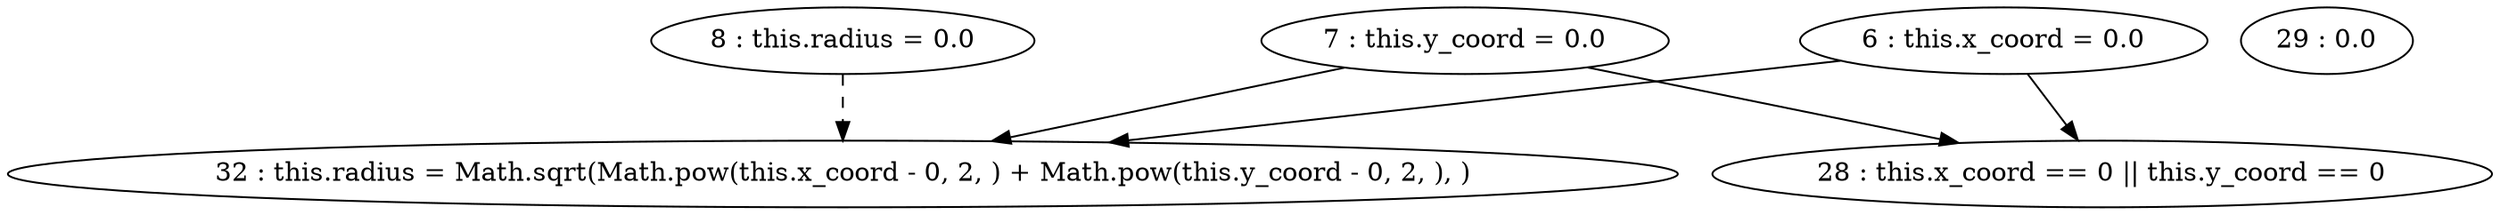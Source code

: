digraph G {
"6 : this.x_coord = 0.0"
"6 : this.x_coord = 0.0" -> "32 : this.radius = Math.sqrt(Math.pow(this.x_coord - 0, 2, ) + Math.pow(this.y_coord - 0, 2, ), )"
"6 : this.x_coord = 0.0" -> "28 : this.x_coord == 0 || this.y_coord == 0"
"7 : this.y_coord = 0.0"
"7 : this.y_coord = 0.0" -> "32 : this.radius = Math.sqrt(Math.pow(this.x_coord - 0, 2, ) + Math.pow(this.y_coord - 0, 2, ), )"
"7 : this.y_coord = 0.0" -> "28 : this.x_coord == 0 || this.y_coord == 0"
"8 : this.radius = 0.0"
"8 : this.radius = 0.0" -> "32 : this.radius = Math.sqrt(Math.pow(this.x_coord - 0, 2, ) + Math.pow(this.y_coord - 0, 2, ), )" [style=dashed]
"28 : this.x_coord == 0 || this.y_coord == 0"
"29 : 0.0"
"32 : this.radius = Math.sqrt(Math.pow(this.x_coord - 0, 2, ) + Math.pow(this.y_coord - 0, 2, ), )"
}